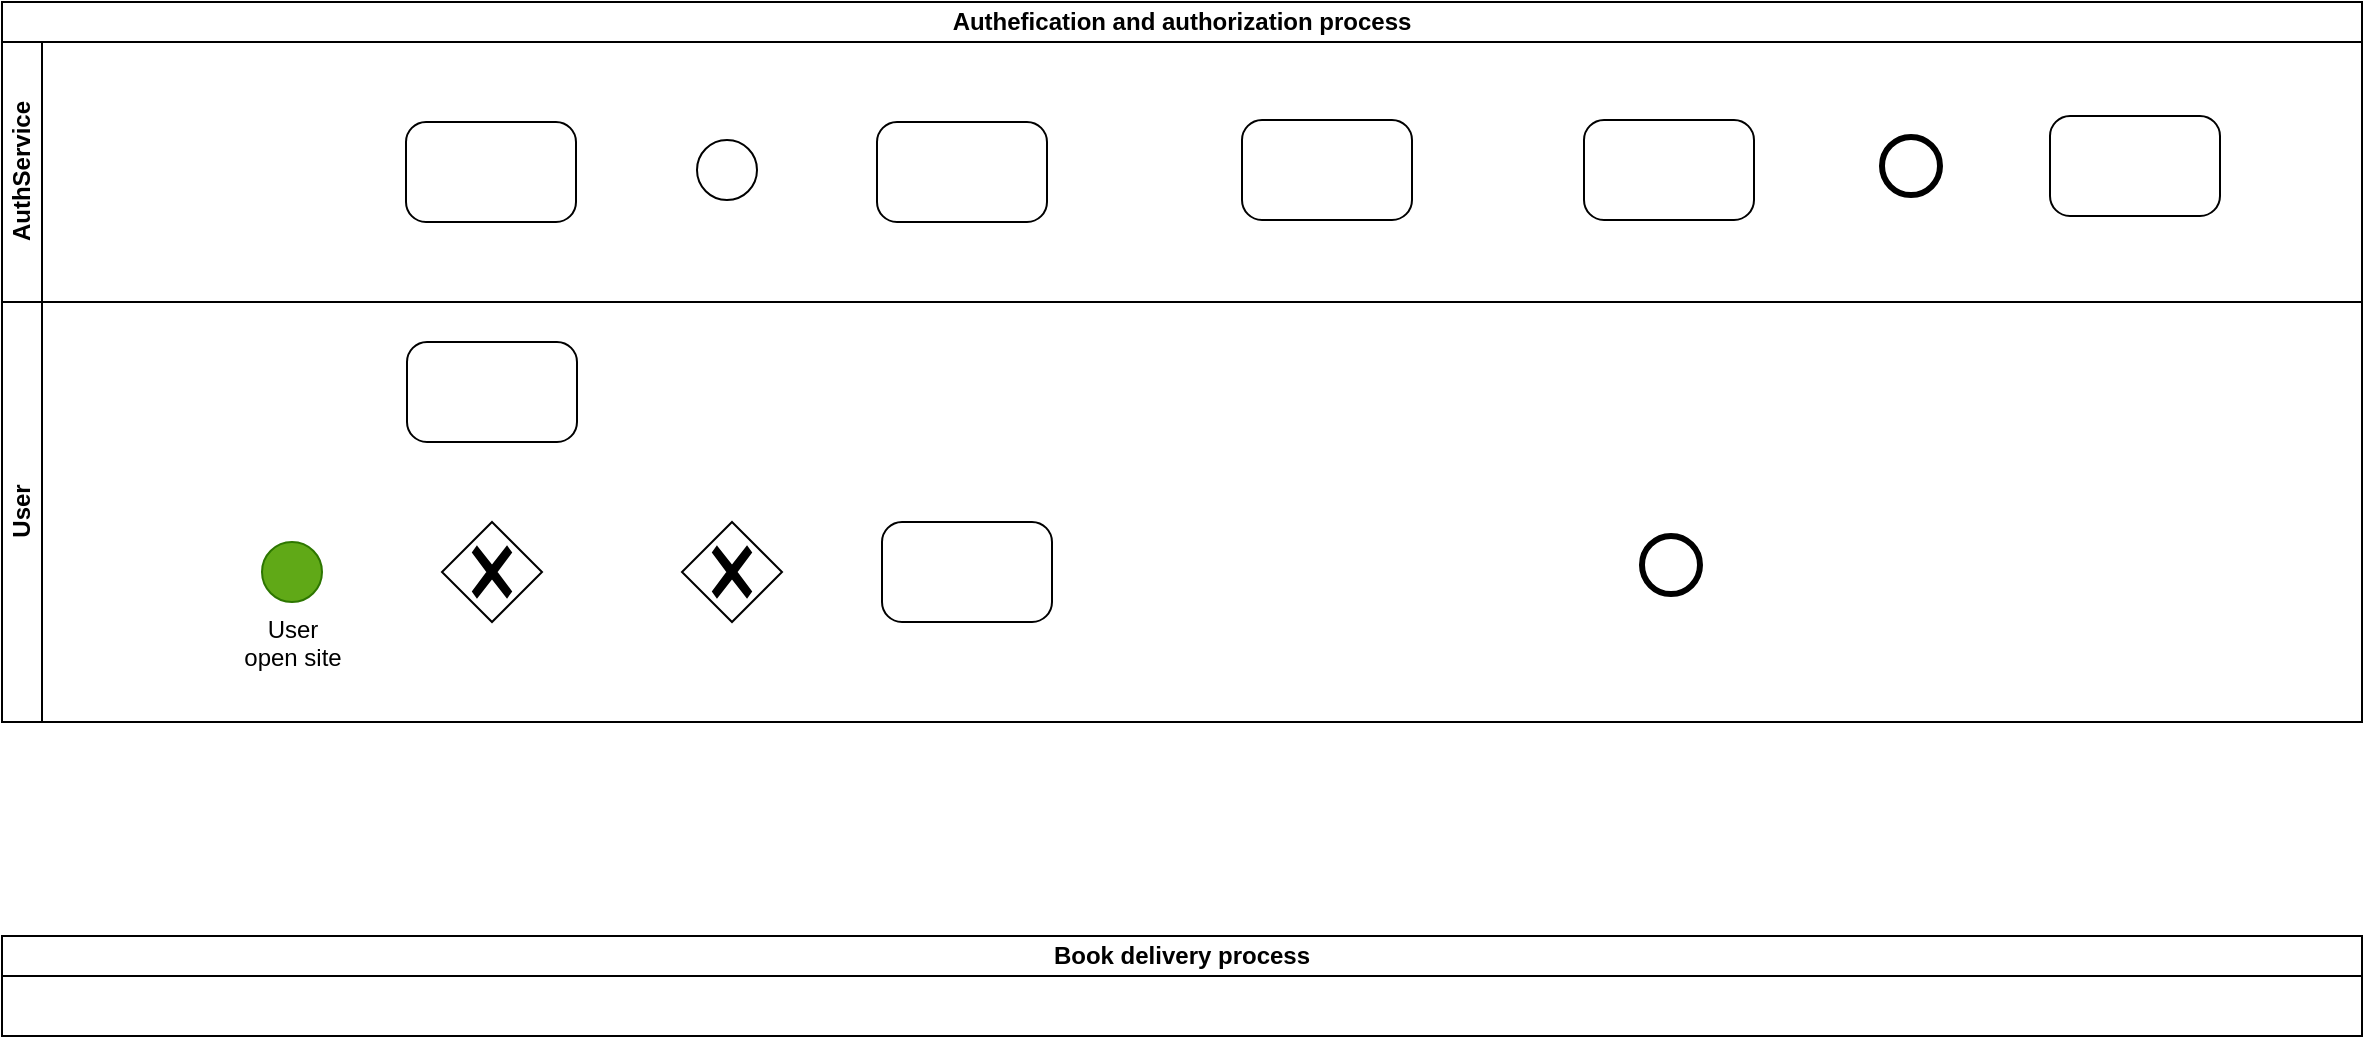 <mxfile version="21.3.2" type="github">
  <diagram name="Page-1" id="TBonSNZiZIiBdV-WVj1p">
    <mxGraphModel dx="1615" dy="845" grid="1" gridSize="10" guides="1" tooltips="1" connect="1" arrows="1" fold="1" page="1" pageScale="1" pageWidth="850" pageHeight="1100" math="0" shadow="0">
      <root>
        <mxCell id="0" />
        <mxCell id="1" parent="0" />
        <mxCell id="3vJ2UcszjquGtxQblnKa-1" value="Authefication and authorization process" style="swimlane;html=1;childLayout=stackLayout;resizeParent=1;resizeParentMax=0;horizontal=1;startSize=20;horizontalStack=0;whiteSpace=wrap;" vertex="1" parent="1">
          <mxGeometry x="80" y="100" width="1180" height="360" as="geometry" />
        </mxCell>
        <mxCell id="3vJ2UcszjquGtxQblnKa-2" value="AuthService" style="swimlane;html=1;startSize=20;horizontal=0;" vertex="1" parent="3vJ2UcszjquGtxQblnKa-1">
          <mxGeometry y="20" width="1180" height="130" as="geometry" />
        </mxCell>
        <mxCell id="3vJ2UcszjquGtxQblnKa-16" value="" style="points=[[0.25,0,0],[0.5,0,0],[0.75,0,0],[1,0.25,0],[1,0.5,0],[1,0.75,0],[0.75,1,0],[0.5,1,0],[0.25,1,0],[0,0.75,0],[0,0.5,0],[0,0.25,0]];shape=mxgraph.bpmn.task;whiteSpace=wrap;rectStyle=rounded;size=10;html=1;container=1;expand=0;collapsible=0;taskMarker=abstract;" vertex="1" parent="3vJ2UcszjquGtxQblnKa-2">
          <mxGeometry x="202" y="40" width="85" height="50" as="geometry" />
        </mxCell>
        <mxCell id="3vJ2UcszjquGtxQblnKa-17" value="" style="points=[[0.145,0.145,0],[0.5,0,0],[0.855,0.145,0],[1,0.5,0],[0.855,0.855,0],[0.5,1,0],[0.145,0.855,0],[0,0.5,0]];shape=mxgraph.bpmn.event;html=1;verticalLabelPosition=bottom;labelBackgroundColor=#ffffff;verticalAlign=top;align=center;perimeter=ellipsePerimeter;outlineConnect=0;aspect=fixed;outline=standard;symbol=general;" vertex="1" parent="3vJ2UcszjquGtxQblnKa-2">
          <mxGeometry x="347.5" y="49" width="30" height="30" as="geometry" />
        </mxCell>
        <mxCell id="3vJ2UcszjquGtxQblnKa-19" value="" style="points=[[0.25,0,0],[0.5,0,0],[0.75,0,0],[1,0.25,0],[1,0.5,0],[1,0.75,0],[0.75,1,0],[0.5,1,0],[0.25,1,0],[0,0.75,0],[0,0.5,0],[0,0.25,0]];shape=mxgraph.bpmn.task;whiteSpace=wrap;rectStyle=rounded;size=10;html=1;container=1;expand=0;collapsible=0;taskMarker=abstract;" vertex="1" parent="3vJ2UcszjquGtxQblnKa-2">
          <mxGeometry x="437.5" y="40" width="85" height="50" as="geometry" />
        </mxCell>
        <mxCell id="3vJ2UcszjquGtxQblnKa-29" value="" style="points=[[0.25,0,0],[0.5,0,0],[0.75,0,0],[1,0.25,0],[1,0.5,0],[1,0.75,0],[0.75,1,0],[0.5,1,0],[0.25,1,0],[0,0.75,0],[0,0.5,0],[0,0.25,0]];shape=mxgraph.bpmn.task;whiteSpace=wrap;rectStyle=rounded;size=10;html=1;container=1;expand=0;collapsible=0;taskMarker=abstract;" vertex="1" parent="3vJ2UcszjquGtxQblnKa-2">
          <mxGeometry x="620" y="39" width="85" height="50" as="geometry" />
        </mxCell>
        <mxCell id="3vJ2UcszjquGtxQblnKa-30" value="" style="points=[[0.25,0,0],[0.5,0,0],[0.75,0,0],[1,0.25,0],[1,0.5,0],[1,0.75,0],[0.75,1,0],[0.5,1,0],[0.25,1,0],[0,0.75,0],[0,0.5,0],[0,0.25,0]];shape=mxgraph.bpmn.task;whiteSpace=wrap;rectStyle=rounded;size=10;html=1;container=1;expand=0;collapsible=0;taskMarker=abstract;" vertex="1" parent="3vJ2UcszjquGtxQblnKa-2">
          <mxGeometry x="791" y="39" width="85" height="50" as="geometry" />
        </mxCell>
        <mxCell id="3vJ2UcszjquGtxQblnKa-35" value="" style="points=[[0.25,0,0],[0.5,0,0],[0.75,0,0],[1,0.25,0],[1,0.5,0],[1,0.75,0],[0.75,1,0],[0.5,1,0],[0.25,1,0],[0,0.75,0],[0,0.5,0],[0,0.25,0]];shape=mxgraph.bpmn.task;whiteSpace=wrap;rectStyle=rounded;size=10;html=1;container=1;expand=0;collapsible=0;taskMarker=abstract;" vertex="1" parent="3vJ2UcszjquGtxQblnKa-2">
          <mxGeometry x="1024" y="37" width="85" height="50" as="geometry" />
        </mxCell>
        <mxCell id="3vJ2UcszjquGtxQblnKa-36" value="" style="points=[[0.145,0.145,0],[0.5,0,0],[0.855,0.145,0],[1,0.5,0],[0.855,0.855,0],[0.5,1,0],[0.145,0.855,0],[0,0.5,0]];shape=mxgraph.bpmn.event;html=1;verticalLabelPosition=bottom;labelBackgroundColor=#ffffff;verticalAlign=top;align=center;perimeter=ellipsePerimeter;outlineConnect=0;aspect=fixed;outline=end;symbol=terminate2;" vertex="1" parent="3vJ2UcszjquGtxQblnKa-2">
          <mxGeometry x="940" y="47.5" width="29" height="29" as="geometry" />
        </mxCell>
        <mxCell id="3vJ2UcszjquGtxQblnKa-3" value="User" style="swimlane;html=1;startSize=20;horizontal=0;" vertex="1" parent="3vJ2UcszjquGtxQblnKa-1">
          <mxGeometry y="150" width="1180" height="210" as="geometry" />
        </mxCell>
        <mxCell id="3vJ2UcszjquGtxQblnKa-20" value="&lt;font color=&quot;#000000&quot;&gt;User &lt;br&gt;open site&lt;/font&gt;" style="points=[[0.145,0.145,0],[0.5,0,0],[0.855,0.145,0],[1,0.5,0],[0.855,0.855,0],[0.5,1,0],[0.145,0.855,0],[0,0.5,0]];shape=mxgraph.bpmn.event;html=1;verticalLabelPosition=bottom;labelBackgroundColor=#ffffff;verticalAlign=top;align=center;perimeter=ellipsePerimeter;outlineConnect=0;aspect=fixed;outline=standard;symbol=general;fillColor=#60a917;fontColor=#ffffff;strokeColor=#2D7600;" vertex="1" parent="3vJ2UcszjquGtxQblnKa-3">
          <mxGeometry x="130" y="120" width="30" height="30" as="geometry" />
        </mxCell>
        <mxCell id="3vJ2UcszjquGtxQblnKa-21" value="" style="points=[[0.25,0.25,0],[0.5,0,0],[0.75,0.25,0],[1,0.5,0],[0.75,0.75,0],[0.5,1,0],[0.25,0.75,0],[0,0.5,0]];shape=mxgraph.bpmn.gateway2;html=1;verticalLabelPosition=bottom;labelBackgroundColor=#ffffff;verticalAlign=top;align=center;perimeter=rhombusPerimeter;outlineConnect=0;outline=none;symbol=none;gwType=exclusive;" vertex="1" parent="3vJ2UcszjquGtxQblnKa-3">
          <mxGeometry x="220" y="110" width="50" height="50" as="geometry" />
        </mxCell>
        <mxCell id="3vJ2UcszjquGtxQblnKa-22" value="" style="points=[[0.25,0,0],[0.5,0,0],[0.75,0,0],[1,0.25,0],[1,0.5,0],[1,0.75,0],[0.75,1,0],[0.5,1,0],[0.25,1,0],[0,0.75,0],[0,0.5,0],[0,0.25,0]];shape=mxgraph.bpmn.task;whiteSpace=wrap;rectStyle=rounded;size=10;html=1;container=1;expand=0;collapsible=0;taskMarker=abstract;" vertex="1" parent="3vJ2UcszjquGtxQblnKa-3">
          <mxGeometry x="440" y="110" width="85" height="50" as="geometry" />
        </mxCell>
        <mxCell id="3vJ2UcszjquGtxQblnKa-23" value="" style="points=[[0.25,0,0],[0.5,0,0],[0.75,0,0],[1,0.25,0],[1,0.5,0],[1,0.75,0],[0.75,1,0],[0.5,1,0],[0.25,1,0],[0,0.75,0],[0,0.5,0],[0,0.25,0]];shape=mxgraph.bpmn.task;whiteSpace=wrap;rectStyle=rounded;size=10;html=1;container=1;expand=0;collapsible=0;taskMarker=abstract;" vertex="1" parent="3vJ2UcszjquGtxQblnKa-3">
          <mxGeometry x="202.5" y="20" width="85" height="50" as="geometry" />
        </mxCell>
        <mxCell id="3vJ2UcszjquGtxQblnKa-24" value="" style="points=[[0.25,0.25,0],[0.5,0,0],[0.75,0.25,0],[1,0.5,0],[0.75,0.75,0],[0.5,1,0],[0.25,0.75,0],[0,0.5,0]];shape=mxgraph.bpmn.gateway2;html=1;verticalLabelPosition=bottom;labelBackgroundColor=#ffffff;verticalAlign=top;align=center;perimeter=rhombusPerimeter;outlineConnect=0;outline=none;symbol=none;gwType=exclusive;" vertex="1" parent="3vJ2UcszjquGtxQblnKa-3">
          <mxGeometry x="340" y="110" width="50" height="50" as="geometry" />
        </mxCell>
        <mxCell id="3vJ2UcszjquGtxQblnKa-34" value="" style="points=[[0.145,0.145,0],[0.5,0,0],[0.855,0.145,0],[1,0.5,0],[0.855,0.855,0],[0.5,1,0],[0.145,0.855,0],[0,0.5,0]];shape=mxgraph.bpmn.event;html=1;verticalLabelPosition=bottom;labelBackgroundColor=#ffffff;verticalAlign=top;align=center;perimeter=ellipsePerimeter;outlineConnect=0;aspect=fixed;outline=end;symbol=terminate2;" vertex="1" parent="3vJ2UcszjquGtxQblnKa-3">
          <mxGeometry x="820" y="117" width="29" height="29" as="geometry" />
        </mxCell>
        <mxCell id="3vJ2UcszjquGtxQblnKa-7" value="Book delivery process" style="swimlane;html=1;childLayout=stackLayout;resizeParent=1;resizeParentMax=0;horizontal=1;startSize=20;horizontalStack=0;whiteSpace=wrap;" vertex="1" collapsed="1" parent="1">
          <mxGeometry x="80" y="567" width="1180" height="50" as="geometry">
            <mxRectangle x="130" y="410" width="480" height="380" as="alternateBounds" />
          </mxGeometry>
        </mxCell>
        <mxCell id="3vJ2UcszjquGtxQblnKa-8" value="Lane 1" style="swimlane;html=1;startSize=20;horizontal=0;" vertex="1" parent="3vJ2UcszjquGtxQblnKa-7">
          <mxGeometry y="20" width="480" height="120" as="geometry" />
        </mxCell>
        <mxCell id="3vJ2UcszjquGtxQblnKa-9" value="Lane 2" style="swimlane;html=1;startSize=20;horizontal=0;" vertex="1" parent="3vJ2UcszjquGtxQblnKa-7">
          <mxGeometry y="140" width="480" height="120" as="geometry" />
        </mxCell>
        <mxCell id="3vJ2UcszjquGtxQblnKa-10" value="Lane 3" style="swimlane;html=1;startSize=20;horizontal=0;" vertex="1" parent="3vJ2UcszjquGtxQblnKa-7">
          <mxGeometry y="260" width="480" height="120" as="geometry" />
        </mxCell>
      </root>
    </mxGraphModel>
  </diagram>
</mxfile>
